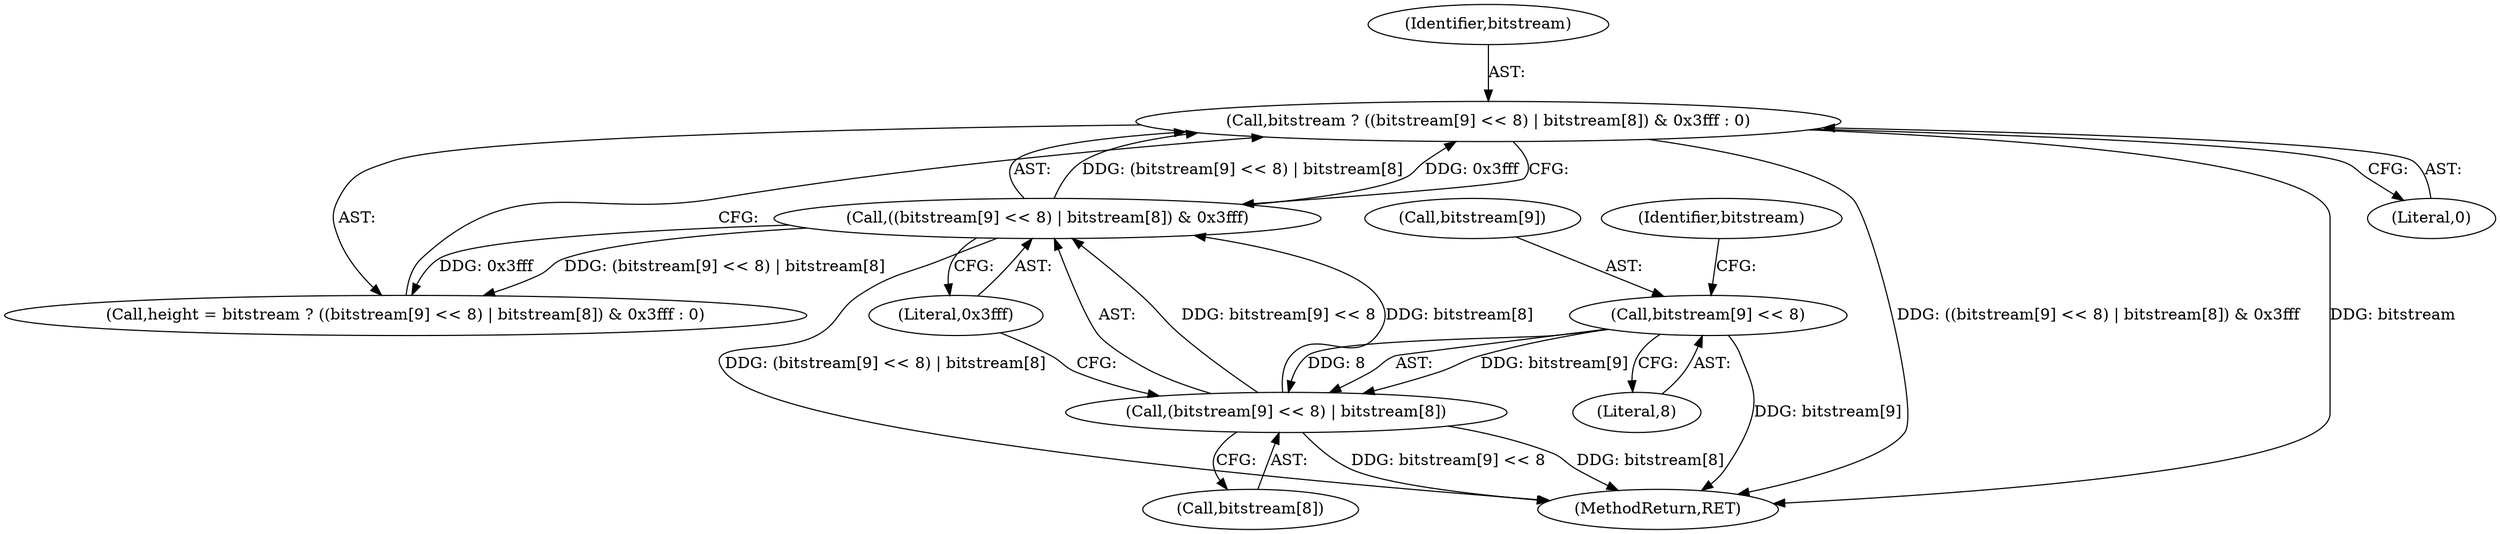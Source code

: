 digraph "0_exempi_aabedb5e749dd59112a3fe1e8e08f2d934f56666@pointer" {
"1000150" [label="(Call,bitstream ? ((bitstream[9] << 8) | bitstream[8]) & 0x3fff : 0)"];
"1000152" [label="(Call,((bitstream[9] << 8) | bitstream[8]) & 0x3fff)"];
"1000153" [label="(Call,(bitstream[9] << 8) | bitstream[8])"];
"1000154" [label="(Call,bitstream[9] << 8)"];
"1000152" [label="(Call,((bitstream[9] << 8) | bitstream[8]) & 0x3fff)"];
"1000148" [label="(Call,height = bitstream ? ((bitstream[9] << 8) | bitstream[8]) & 0x3fff : 0)"];
"1000545" [label="(MethodReturn,RET)"];
"1000155" [label="(Call,bitstream[9])"];
"1000150" [label="(Call,bitstream ? ((bitstream[9] << 8) | bitstream[8]) & 0x3fff : 0)"];
"1000160" [label="(Identifier,bitstream)"];
"1000158" [label="(Literal,8)"];
"1000159" [label="(Call,bitstream[8])"];
"1000162" [label="(Literal,0x3fff)"];
"1000153" [label="(Call,(bitstream[9] << 8) | bitstream[8])"];
"1000154" [label="(Call,bitstream[9] << 8)"];
"1000151" [label="(Identifier,bitstream)"];
"1000163" [label="(Literal,0)"];
"1000150" -> "1000148"  [label="AST: "];
"1000150" -> "1000152"  [label="CFG: "];
"1000150" -> "1000163"  [label="CFG: "];
"1000151" -> "1000150"  [label="AST: "];
"1000152" -> "1000150"  [label="AST: "];
"1000163" -> "1000150"  [label="AST: "];
"1000148" -> "1000150"  [label="CFG: "];
"1000150" -> "1000545"  [label="DDG: bitstream"];
"1000150" -> "1000545"  [label="DDG: ((bitstream[9] << 8) | bitstream[8]) & 0x3fff"];
"1000152" -> "1000150"  [label="DDG: (bitstream[9] << 8) | bitstream[8]"];
"1000152" -> "1000150"  [label="DDG: 0x3fff"];
"1000152" -> "1000162"  [label="CFG: "];
"1000153" -> "1000152"  [label="AST: "];
"1000162" -> "1000152"  [label="AST: "];
"1000152" -> "1000545"  [label="DDG: (bitstream[9] << 8) | bitstream[8]"];
"1000152" -> "1000148"  [label="DDG: (bitstream[9] << 8) | bitstream[8]"];
"1000152" -> "1000148"  [label="DDG: 0x3fff"];
"1000153" -> "1000152"  [label="DDG: bitstream[9] << 8"];
"1000153" -> "1000152"  [label="DDG: bitstream[8]"];
"1000153" -> "1000159"  [label="CFG: "];
"1000154" -> "1000153"  [label="AST: "];
"1000159" -> "1000153"  [label="AST: "];
"1000162" -> "1000153"  [label="CFG: "];
"1000153" -> "1000545"  [label="DDG: bitstream[8]"];
"1000153" -> "1000545"  [label="DDG: bitstream[9] << 8"];
"1000154" -> "1000153"  [label="DDG: bitstream[9]"];
"1000154" -> "1000153"  [label="DDG: 8"];
"1000154" -> "1000158"  [label="CFG: "];
"1000155" -> "1000154"  [label="AST: "];
"1000158" -> "1000154"  [label="AST: "];
"1000160" -> "1000154"  [label="CFG: "];
"1000154" -> "1000545"  [label="DDG: bitstream[9]"];
}
